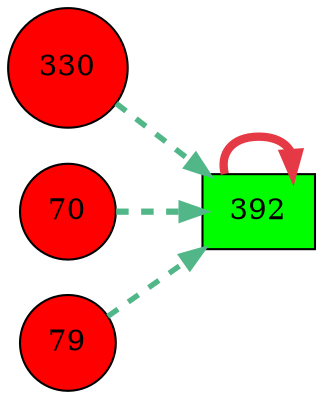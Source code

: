 digraph G{
rankdir=LR;
392 [style=filled, shape=box, fillcolor="#00fe00", label="392"];
330 [style=filled, shape=circle, fillcolor="#fe0000", label="330"];
70 [style=filled, shape=circle, fillcolor="#fe0000", label="70"];
79 [style=filled, shape=circle, fillcolor="#fe0000", label="79"];
392 -> 392 [color="#e63946",penwidth=4.00];
70 -> 392 [color="#52b788",style=dashed,penwidth=3.00];
330 -> 392 [color="#52b788",style=dashed,penwidth=2.70];
79 -> 392 [color="#52b788",style=dashed,penwidth=2.61];
}